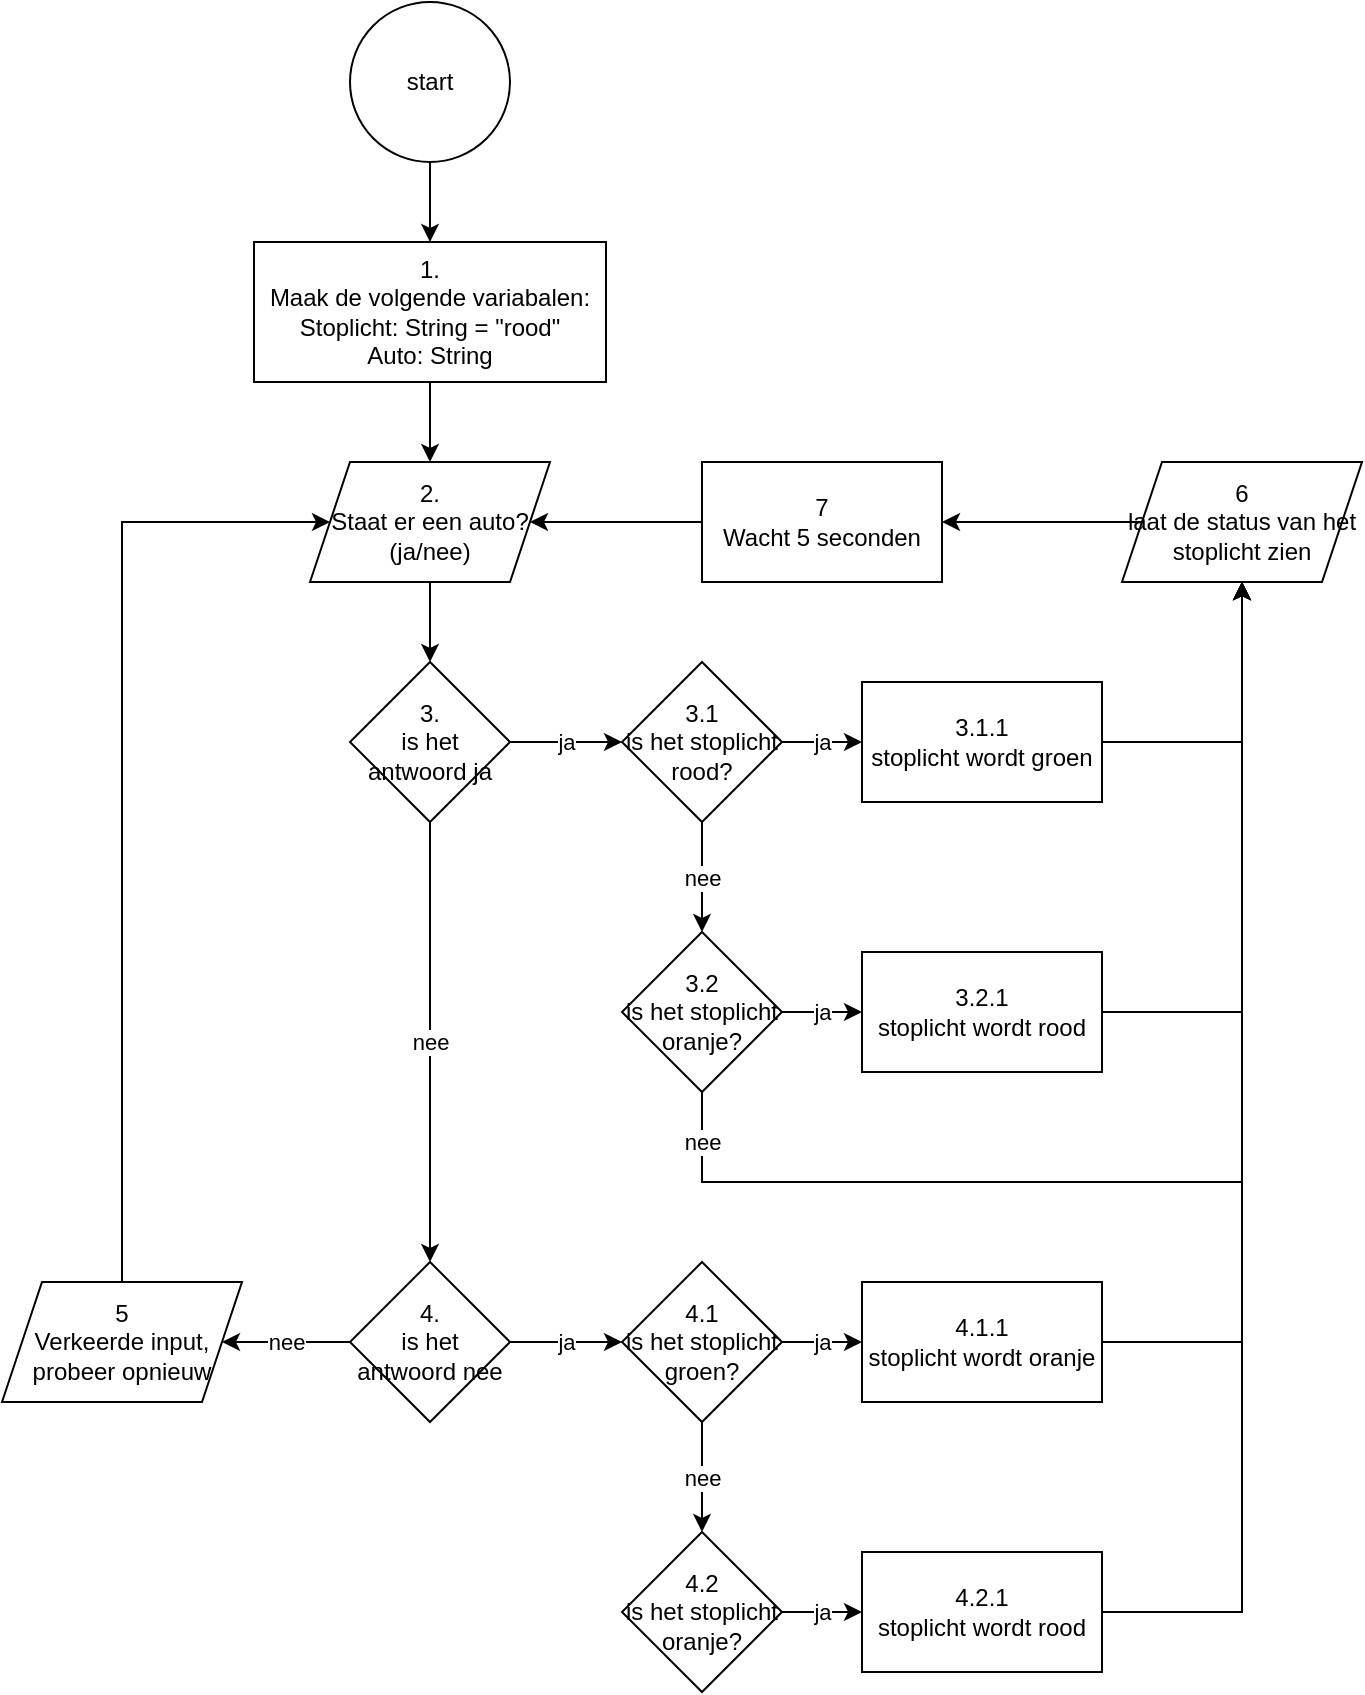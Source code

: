 <mxfile version="21.7.5" type="device">
  <diagram name="Pagina-1" id="tp6zoL1d7CtHx6nph8Nf">
    <mxGraphModel dx="1195" dy="870" grid="1" gridSize="10" guides="1" tooltips="1" connect="1" arrows="1" fold="1" page="1" pageScale="1" pageWidth="827" pageHeight="1169" math="0" shadow="0">
      <root>
        <mxCell id="0" />
        <mxCell id="1" parent="0" />
        <mxCell id="kJpMf8H8IRo3nC1Xg3RD-3" value="" style="edgeStyle=orthogonalEdgeStyle;rounded=0;orthogonalLoop=1;jettySize=auto;html=1;" edge="1" parent="1" source="kJpMf8H8IRo3nC1Xg3RD-1" target="kJpMf8H8IRo3nC1Xg3RD-2">
          <mxGeometry relative="1" as="geometry" />
        </mxCell>
        <mxCell id="kJpMf8H8IRo3nC1Xg3RD-1" value="start" style="ellipse;whiteSpace=wrap;html=1;aspect=fixed;" vertex="1" parent="1">
          <mxGeometry x="334" y="120" width="80" height="80" as="geometry" />
        </mxCell>
        <mxCell id="kJpMf8H8IRo3nC1Xg3RD-5" value="" style="edgeStyle=orthogonalEdgeStyle;rounded=0;orthogonalLoop=1;jettySize=auto;html=1;" edge="1" parent="1" source="kJpMf8H8IRo3nC1Xg3RD-2" target="kJpMf8H8IRo3nC1Xg3RD-4">
          <mxGeometry relative="1" as="geometry" />
        </mxCell>
        <mxCell id="kJpMf8H8IRo3nC1Xg3RD-2" value="1.&lt;br&gt;Maak de volgende variabalen:&lt;br&gt;Stoplicht: String = &quot;rood&quot;&lt;br&gt;Auto: String" style="rounded=0;whiteSpace=wrap;html=1;" vertex="1" parent="1">
          <mxGeometry x="286" y="240" width="176" height="70" as="geometry" />
        </mxCell>
        <mxCell id="kJpMf8H8IRo3nC1Xg3RD-7" value="" style="edgeStyle=orthogonalEdgeStyle;rounded=0;orthogonalLoop=1;jettySize=auto;html=1;" edge="1" parent="1" source="kJpMf8H8IRo3nC1Xg3RD-4" target="kJpMf8H8IRo3nC1Xg3RD-6">
          <mxGeometry relative="1" as="geometry" />
        </mxCell>
        <mxCell id="kJpMf8H8IRo3nC1Xg3RD-4" value="2.&lt;br&gt;Staat er een auto? (ja/nee)" style="shape=parallelogram;perimeter=parallelogramPerimeter;whiteSpace=wrap;html=1;fixedSize=1;" vertex="1" parent="1">
          <mxGeometry x="314" y="350" width="120" height="60" as="geometry" />
        </mxCell>
        <mxCell id="kJpMf8H8IRo3nC1Xg3RD-10" value="nee" style="edgeStyle=orthogonalEdgeStyle;rounded=0;orthogonalLoop=1;jettySize=auto;html=1;" edge="1" parent="1" source="kJpMf8H8IRo3nC1Xg3RD-6" target="kJpMf8H8IRo3nC1Xg3RD-9">
          <mxGeometry relative="1" as="geometry" />
        </mxCell>
        <mxCell id="kJpMf8H8IRo3nC1Xg3RD-6" value="3.&lt;br&gt;is het antwoord ja" style="rhombus;whiteSpace=wrap;html=1;" vertex="1" parent="1">
          <mxGeometry x="334" y="450" width="80" height="80" as="geometry" />
        </mxCell>
        <mxCell id="kJpMf8H8IRo3nC1Xg3RD-8" value="ja" style="endArrow=classic;html=1;rounded=0;" edge="1" parent="1" source="kJpMf8H8IRo3nC1Xg3RD-6" target="kJpMf8H8IRo3nC1Xg3RD-15">
          <mxGeometry width="50" height="50" relative="1" as="geometry">
            <mxPoint x="420" y="490" as="sourcePoint" />
            <mxPoint x="470" y="490" as="targetPoint" />
          </mxGeometry>
        </mxCell>
        <mxCell id="kJpMf8H8IRo3nC1Xg3RD-9" value="4.&lt;br&gt;is het antwoord nee" style="rhombus;whiteSpace=wrap;html=1;" vertex="1" parent="1">
          <mxGeometry x="334" y="750" width="80" height="80" as="geometry" />
        </mxCell>
        <mxCell id="kJpMf8H8IRo3nC1Xg3RD-11" value="ja" style="endArrow=classic;html=1;rounded=0;" edge="1" parent="1" source="kJpMf8H8IRo3nC1Xg3RD-9" target="kJpMf8H8IRo3nC1Xg3RD-36">
          <mxGeometry width="50" height="50" relative="1" as="geometry">
            <mxPoint x="450" y="560" as="sourcePoint" />
            <mxPoint x="470" y="790" as="targetPoint" />
          </mxGeometry>
        </mxCell>
        <mxCell id="kJpMf8H8IRo3nC1Xg3RD-12" value="nee" style="endArrow=classic;html=1;rounded=0;" edge="1" parent="1" source="kJpMf8H8IRo3nC1Xg3RD-9" target="kJpMf8H8IRo3nC1Xg3RD-13">
          <mxGeometry width="50" height="50" relative="1" as="geometry">
            <mxPoint x="330" y="740" as="sourcePoint" />
            <mxPoint x="290" y="625" as="targetPoint" />
          </mxGeometry>
        </mxCell>
        <mxCell id="kJpMf8H8IRo3nC1Xg3RD-13" value="5&lt;br&gt;Verkeerde input, probeer opnieuw" style="shape=parallelogram;perimeter=parallelogramPerimeter;whiteSpace=wrap;html=1;fixedSize=1;" vertex="1" parent="1">
          <mxGeometry x="160" y="760" width="120" height="60" as="geometry" />
        </mxCell>
        <mxCell id="kJpMf8H8IRo3nC1Xg3RD-14" value="" style="endArrow=classic;html=1;rounded=0;" edge="1" parent="1" source="kJpMf8H8IRo3nC1Xg3RD-13" target="kJpMf8H8IRo3nC1Xg3RD-4">
          <mxGeometry width="50" height="50" relative="1" as="geometry">
            <mxPoint x="170" y="500" as="sourcePoint" />
            <mxPoint x="220" y="450" as="targetPoint" />
            <Array as="points">
              <mxPoint x="220" y="380" />
            </Array>
          </mxGeometry>
        </mxCell>
        <mxCell id="kJpMf8H8IRo3nC1Xg3RD-17" value="ja" style="edgeStyle=orthogonalEdgeStyle;rounded=0;orthogonalLoop=1;jettySize=auto;html=1;" edge="1" parent="1" source="kJpMf8H8IRo3nC1Xg3RD-15" target="kJpMf8H8IRo3nC1Xg3RD-16">
          <mxGeometry relative="1" as="geometry" />
        </mxCell>
        <mxCell id="kJpMf8H8IRo3nC1Xg3RD-22" value="nee" style="edgeStyle=orthogonalEdgeStyle;rounded=0;orthogonalLoop=1;jettySize=auto;html=1;" edge="1" parent="1" source="kJpMf8H8IRo3nC1Xg3RD-15" target="kJpMf8H8IRo3nC1Xg3RD-21">
          <mxGeometry relative="1" as="geometry" />
        </mxCell>
        <mxCell id="kJpMf8H8IRo3nC1Xg3RD-15" value="3.1&lt;br&gt;is het stoplicht rood?" style="rhombus;whiteSpace=wrap;html=1;" vertex="1" parent="1">
          <mxGeometry x="470" y="450" width="80" height="80" as="geometry" />
        </mxCell>
        <mxCell id="kJpMf8H8IRo3nC1Xg3RD-19" value="" style="edgeStyle=orthogonalEdgeStyle;rounded=0;orthogonalLoop=1;jettySize=auto;html=1;" edge="1" parent="1" source="kJpMf8H8IRo3nC1Xg3RD-16" target="kJpMf8H8IRo3nC1Xg3RD-18">
          <mxGeometry relative="1" as="geometry" />
        </mxCell>
        <mxCell id="kJpMf8H8IRo3nC1Xg3RD-16" value="3.1.1&lt;br&gt;stoplicht wordt groen" style="shape=label;whiteSpace=wrap;html=1;fixedSize=1;rounded=0;" vertex="1" parent="1">
          <mxGeometry x="590" y="460" width="120" height="60" as="geometry" />
        </mxCell>
        <mxCell id="kJpMf8H8IRo3nC1Xg3RD-18" value="6&lt;br&gt;laat de status van het stoplicht zien" style="rounded=0;whiteSpace=wrap;html=1;shape=parallelogram;perimeter=parallelogramPerimeter;fixedSize=1;" vertex="1" parent="1">
          <mxGeometry x="720" y="350" width="120" height="60" as="geometry" />
        </mxCell>
        <mxCell id="kJpMf8H8IRo3nC1Xg3RD-20" value="" style="endArrow=classic;html=1;rounded=0;" edge="1" parent="1" source="kJpMf8H8IRo3nC1Xg3RD-33" target="kJpMf8H8IRo3nC1Xg3RD-4">
          <mxGeometry width="50" height="50" relative="1" as="geometry">
            <mxPoint x="540" y="350" as="sourcePoint" />
            <mxPoint x="590" y="300" as="targetPoint" />
          </mxGeometry>
        </mxCell>
        <mxCell id="kJpMf8H8IRo3nC1Xg3RD-25" value="ja" style="edgeStyle=orthogonalEdgeStyle;rounded=0;orthogonalLoop=1;jettySize=auto;html=1;" edge="1" parent="1" source="kJpMf8H8IRo3nC1Xg3RD-21" target="kJpMf8H8IRo3nC1Xg3RD-24">
          <mxGeometry relative="1" as="geometry" />
        </mxCell>
        <mxCell id="kJpMf8H8IRo3nC1Xg3RD-21" value="3.2&lt;br&gt;is het stoplicht oranje?" style="rhombus;whiteSpace=wrap;html=1;" vertex="1" parent="1">
          <mxGeometry x="470" y="585" width="80" height="80" as="geometry" />
        </mxCell>
        <mxCell id="kJpMf8H8IRo3nC1Xg3RD-24" value="3.2.1&lt;br&gt;stoplicht wordt rood" style="shape=label;whiteSpace=wrap;html=1;fixedSize=1;rounded=0;" vertex="1" parent="1">
          <mxGeometry x="590" y="595" width="120" height="60" as="geometry" />
        </mxCell>
        <mxCell id="kJpMf8H8IRo3nC1Xg3RD-26" value="" style="endArrow=classic;html=1;rounded=0;" edge="1" parent="1" source="kJpMf8H8IRo3nC1Xg3RD-24" target="kJpMf8H8IRo3nC1Xg3RD-18">
          <mxGeometry width="50" height="50" relative="1" as="geometry">
            <mxPoint x="740" y="550" as="sourcePoint" />
            <mxPoint x="790" y="500" as="targetPoint" />
            <Array as="points">
              <mxPoint x="780" y="625" />
            </Array>
          </mxGeometry>
        </mxCell>
        <mxCell id="kJpMf8H8IRo3nC1Xg3RD-31" value="nee" style="endArrow=classic;html=1;rounded=0;" edge="1" parent="1" source="kJpMf8H8IRo3nC1Xg3RD-21" target="kJpMf8H8IRo3nC1Xg3RD-18">
          <mxGeometry x="-0.919" width="50" height="50" relative="1" as="geometry">
            <mxPoint x="710" y="760" as="sourcePoint" />
            <mxPoint x="830" y="660" as="targetPoint" />
            <Array as="points">
              <mxPoint x="510" y="710" />
              <mxPoint x="780" y="710" />
            </Array>
            <mxPoint as="offset" />
          </mxGeometry>
        </mxCell>
        <mxCell id="kJpMf8H8IRo3nC1Xg3RD-32" value="" style="endArrow=classic;html=1;rounded=0;" edge="1" parent="1" source="kJpMf8H8IRo3nC1Xg3RD-18" target="kJpMf8H8IRo3nC1Xg3RD-33">
          <mxGeometry width="50" height="50" relative="1" as="geometry">
            <mxPoint x="730" y="380" as="sourcePoint" />
            <mxPoint x="424" y="380" as="targetPoint" />
          </mxGeometry>
        </mxCell>
        <mxCell id="kJpMf8H8IRo3nC1Xg3RD-33" value="7&lt;br&gt;Wacht 5 seconden" style="rounded=0;whiteSpace=wrap;html=1;" vertex="1" parent="1">
          <mxGeometry x="510" y="350" width="120" height="60" as="geometry" />
        </mxCell>
        <mxCell id="kJpMf8H8IRo3nC1Xg3RD-34" value="ja" style="edgeStyle=orthogonalEdgeStyle;rounded=0;orthogonalLoop=1;jettySize=auto;html=1;" edge="1" parent="1" source="kJpMf8H8IRo3nC1Xg3RD-36" target="kJpMf8H8IRo3nC1Xg3RD-37">
          <mxGeometry relative="1" as="geometry" />
        </mxCell>
        <mxCell id="kJpMf8H8IRo3nC1Xg3RD-35" value="nee" style="edgeStyle=orthogonalEdgeStyle;rounded=0;orthogonalLoop=1;jettySize=auto;html=1;" edge="1" parent="1" source="kJpMf8H8IRo3nC1Xg3RD-36" target="kJpMf8H8IRo3nC1Xg3RD-39">
          <mxGeometry relative="1" as="geometry" />
        </mxCell>
        <mxCell id="kJpMf8H8IRo3nC1Xg3RD-36" value="4.1&lt;br&gt;is het stoplicht groen?" style="rhombus;whiteSpace=wrap;html=1;" vertex="1" parent="1">
          <mxGeometry x="470" y="750" width="80" height="80" as="geometry" />
        </mxCell>
        <mxCell id="kJpMf8H8IRo3nC1Xg3RD-37" value="4.1.1&lt;br&gt;stoplicht wordt oranje" style="shape=label;whiteSpace=wrap;html=1;fixedSize=1;rounded=0;" vertex="1" parent="1">
          <mxGeometry x="590" y="760" width="120" height="60" as="geometry" />
        </mxCell>
        <mxCell id="kJpMf8H8IRo3nC1Xg3RD-38" value="ja" style="edgeStyle=orthogonalEdgeStyle;rounded=0;orthogonalLoop=1;jettySize=auto;html=1;" edge="1" parent="1" source="kJpMf8H8IRo3nC1Xg3RD-39" target="kJpMf8H8IRo3nC1Xg3RD-40">
          <mxGeometry relative="1" as="geometry" />
        </mxCell>
        <mxCell id="kJpMf8H8IRo3nC1Xg3RD-39" value="4.2&lt;br&gt;is het stoplicht oranje?" style="rhombus;whiteSpace=wrap;html=1;" vertex="1" parent="1">
          <mxGeometry x="470" y="885" width="80" height="80" as="geometry" />
        </mxCell>
        <mxCell id="kJpMf8H8IRo3nC1Xg3RD-40" value="4.2.1&lt;br&gt;stoplicht wordt rood" style="shape=label;whiteSpace=wrap;html=1;fixedSize=1;rounded=0;" vertex="1" parent="1">
          <mxGeometry x="590" y="895" width="120" height="60" as="geometry" />
        </mxCell>
        <mxCell id="kJpMf8H8IRo3nC1Xg3RD-41" value="" style="endArrow=classic;html=1;rounded=0;" edge="1" parent="1" source="kJpMf8H8IRo3nC1Xg3RD-37" target="kJpMf8H8IRo3nC1Xg3RD-18">
          <mxGeometry width="50" height="50" relative="1" as="geometry">
            <mxPoint x="710" y="770" as="sourcePoint" />
            <mxPoint x="760" y="720" as="targetPoint" />
            <Array as="points">
              <mxPoint x="780" y="790" />
            </Array>
          </mxGeometry>
        </mxCell>
        <mxCell id="kJpMf8H8IRo3nC1Xg3RD-42" value="" style="endArrow=classic;html=1;rounded=0;" edge="1" parent="1" source="kJpMf8H8IRo3nC1Xg3RD-40" target="kJpMf8H8IRo3nC1Xg3RD-18">
          <mxGeometry width="50" height="50" relative="1" as="geometry">
            <mxPoint x="960" y="840" as="sourcePoint" />
            <mxPoint x="1010" y="790" as="targetPoint" />
            <Array as="points">
              <mxPoint x="780" y="925" />
            </Array>
          </mxGeometry>
        </mxCell>
      </root>
    </mxGraphModel>
  </diagram>
</mxfile>
